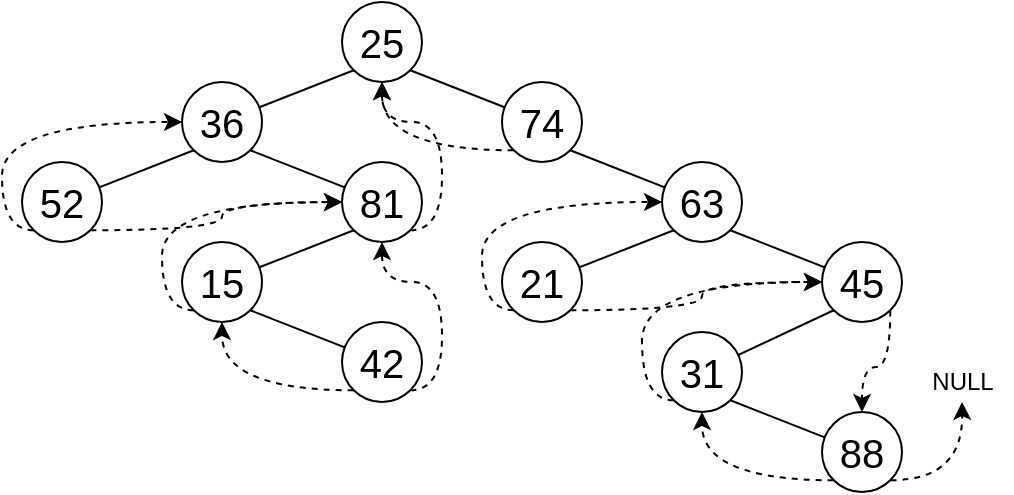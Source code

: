 <mxfile>
    <diagram id="RztGa1VaIQVtGMfaLFtk" name="第 1 页">
        <mxGraphModel dx="396" dy="227" grid="1" gridSize="10" guides="1" tooltips="1" connect="1" arrows="1" fold="1" page="1" pageScale="1" pageWidth="827" pageHeight="1169" math="0" shadow="0">
            <root>
                <mxCell id="0"/>
                <mxCell id="1" parent="0"/>
                <mxCell id="tMON7alQdKqwgXbIy_iY-1" style="edgeStyle=none;rounded=0;orthogonalLoop=1;jettySize=auto;html=1;exitX=0;exitY=1;exitDx=0;exitDy=0;entryX=0.5;entryY=0.5;entryDx=0;entryDy=0;entryPerimeter=0;fontSize=20;" parent="1" source="tMON7alQdKqwgXbIy_iY-3" target="tMON7alQdKqwgXbIy_iY-6" edge="1">
                    <mxGeometry relative="1" as="geometry"/>
                </mxCell>
                <mxCell id="tMON7alQdKqwgXbIy_iY-2" style="edgeStyle=none;rounded=0;orthogonalLoop=1;jettySize=auto;html=1;exitX=1;exitY=1;exitDx=0;exitDy=0;entryX=0.5;entryY=0.5;entryDx=0;entryDy=0;entryPerimeter=0;fontSize=20;" parent="1" source="tMON7alQdKqwgXbIy_iY-3" target="tMON7alQdKqwgXbIy_iY-8" edge="1">
                    <mxGeometry relative="1" as="geometry"/>
                </mxCell>
                <mxCell id="tMON7alQdKqwgXbIy_iY-3" value="25" style="ellipse;whiteSpace=wrap;html=1;aspect=fixed;fontSize=20;" parent="1" vertex="1">
                    <mxGeometry x="390" y="240" width="40" height="40" as="geometry"/>
                </mxCell>
                <mxCell id="tMON7alQdKqwgXbIy_iY-4" style="edgeStyle=none;rounded=0;orthogonalLoop=1;jettySize=auto;html=1;exitX=0;exitY=1;exitDx=0;exitDy=0;entryX=0.5;entryY=0.5;entryDx=0;entryDy=0;entryPerimeter=0;fontSize=20;" parent="1" source="tMON7alQdKqwgXbIy_iY-6" target="tMON7alQdKqwgXbIy_iY-9" edge="1">
                    <mxGeometry relative="1" as="geometry"/>
                </mxCell>
                <mxCell id="tMON7alQdKqwgXbIy_iY-5" style="edgeStyle=none;rounded=0;orthogonalLoop=1;jettySize=auto;html=1;exitX=1;exitY=1;exitDx=0;exitDy=0;entryX=0.5;entryY=0.5;entryDx=0;entryDy=0;entryPerimeter=0;fontSize=20;" parent="1" source="tMON7alQdKqwgXbIy_iY-6" target="tMON7alQdKqwgXbIy_iY-11" edge="1">
                    <mxGeometry relative="1" as="geometry"/>
                </mxCell>
                <mxCell id="tMON7alQdKqwgXbIy_iY-6" value="36" style="ellipse;whiteSpace=wrap;html=1;aspect=fixed;fontSize=20;" parent="1" vertex="1">
                    <mxGeometry x="310" y="280" width="40" height="40" as="geometry"/>
                </mxCell>
                <mxCell id="tMON7alQdKqwgXbIy_iY-7" style="edgeStyle=none;rounded=0;orthogonalLoop=1;jettySize=auto;html=1;exitX=1;exitY=1;exitDx=0;exitDy=0;entryX=0.5;entryY=0.5;entryDx=0;entryDy=0;entryPerimeter=0;fontSize=20;" parent="1" source="tMON7alQdKqwgXbIy_iY-8" target="tMON7alQdKqwgXbIy_iY-17" edge="1">
                    <mxGeometry relative="1" as="geometry"/>
                </mxCell>
                <mxCell id="15" style="edgeStyle=orthogonalEdgeStyle;curved=1;rounded=0;orthogonalLoop=1;jettySize=auto;html=1;exitX=0;exitY=1;exitDx=0;exitDy=0;entryX=0.5;entryY=1;entryDx=0;entryDy=0;dashed=1;" edge="1" parent="1" source="tMON7alQdKqwgXbIy_iY-8" target="tMON7alQdKqwgXbIy_iY-3">
                    <mxGeometry relative="1" as="geometry"/>
                </mxCell>
                <mxCell id="tMON7alQdKqwgXbIy_iY-8" value="74" style="ellipse;whiteSpace=wrap;html=1;aspect=fixed;fontSize=20;" parent="1" vertex="1">
                    <mxGeometry x="470" y="280" width="40" height="40" as="geometry"/>
                </mxCell>
                <mxCell id="8" style="edgeStyle=orthogonalEdgeStyle;curved=1;rounded=0;orthogonalLoop=1;jettySize=auto;html=1;exitX=0;exitY=1;exitDx=0;exitDy=0;entryX=0;entryY=0.5;entryDx=0;entryDy=0;dashed=1;" edge="1" parent="1" source="tMON7alQdKqwgXbIy_iY-9" target="tMON7alQdKqwgXbIy_iY-6">
                    <mxGeometry relative="1" as="geometry">
                        <Array as="points">
                            <mxPoint x="220" y="354"/>
                            <mxPoint x="220" y="300"/>
                        </Array>
                    </mxGeometry>
                </mxCell>
                <mxCell id="30" style="edgeStyle=orthogonalEdgeStyle;curved=1;rounded=0;orthogonalLoop=1;jettySize=auto;html=1;exitX=1;exitY=1;exitDx=0;exitDy=0;dashed=1;" edge="1" parent="1" source="tMON7alQdKqwgXbIy_iY-9">
                    <mxGeometry relative="1" as="geometry">
                        <mxPoint x="390" y="340" as="targetPoint"/>
                    </mxGeometry>
                </mxCell>
                <mxCell id="tMON7alQdKqwgXbIy_iY-9" value="52" style="ellipse;whiteSpace=wrap;html=1;aspect=fixed;fontSize=20;" parent="1" vertex="1">
                    <mxGeometry x="230" y="320" width="40" height="40" as="geometry"/>
                </mxCell>
                <mxCell id="tMON7alQdKqwgXbIy_iY-10" style="edgeStyle=none;rounded=0;orthogonalLoop=1;jettySize=auto;html=1;exitX=0;exitY=1;exitDx=0;exitDy=0;entryX=0.5;entryY=0.5;entryDx=0;entryDy=0;entryPerimeter=0;fontSize=20;" parent="1" source="tMON7alQdKqwgXbIy_iY-11" target="tMON7alQdKqwgXbIy_iY-13" edge="1">
                    <mxGeometry relative="1" as="geometry"/>
                </mxCell>
                <mxCell id="13" style="edgeStyle=orthogonalEdgeStyle;curved=1;rounded=0;orthogonalLoop=1;jettySize=auto;html=1;exitX=1;exitY=1;exitDx=0;exitDy=0;entryX=0.5;entryY=1;entryDx=0;entryDy=0;dashed=1;" edge="1" parent="1" source="tMON7alQdKqwgXbIy_iY-11" target="tMON7alQdKqwgXbIy_iY-3">
                    <mxGeometry relative="1" as="geometry">
                        <Array as="points">
                            <mxPoint x="440" y="354"/>
                            <mxPoint x="440" y="300"/>
                            <mxPoint x="410" y="300"/>
                        </Array>
                    </mxGeometry>
                </mxCell>
                <mxCell id="tMON7alQdKqwgXbIy_iY-11" value="81" style="ellipse;whiteSpace=wrap;html=1;aspect=fixed;fontSize=20;" parent="1" vertex="1">
                    <mxGeometry x="390" y="320" width="40" height="40" as="geometry"/>
                </mxCell>
                <mxCell id="tMON7alQdKqwgXbIy_iY-12" style="edgeStyle=none;rounded=0;orthogonalLoop=1;jettySize=auto;html=1;exitX=1;exitY=1;exitDx=0;exitDy=0;entryX=0.5;entryY=0.5;entryDx=0;entryDy=0;entryPerimeter=0;fontSize=20;" parent="1" source="tMON7alQdKqwgXbIy_iY-13" target="tMON7alQdKqwgXbIy_iY-14" edge="1">
                    <mxGeometry relative="1" as="geometry"/>
                </mxCell>
                <mxCell id="29" style="edgeStyle=orthogonalEdgeStyle;curved=1;rounded=0;orthogonalLoop=1;jettySize=auto;html=1;exitX=0;exitY=1;exitDx=0;exitDy=0;entryX=0;entryY=0.5;entryDx=0;entryDy=0;dashed=1;" edge="1" parent="1" source="tMON7alQdKqwgXbIy_iY-13" target="tMON7alQdKqwgXbIy_iY-11">
                    <mxGeometry relative="1" as="geometry">
                        <Array as="points">
                            <mxPoint x="300" y="394"/>
                            <mxPoint x="300" y="340"/>
                        </Array>
                    </mxGeometry>
                </mxCell>
                <mxCell id="tMON7alQdKqwgXbIy_iY-13" value="15" style="ellipse;whiteSpace=wrap;html=1;aspect=fixed;fontSize=20;" parent="1" vertex="1">
                    <mxGeometry x="310" y="360" width="40" height="40" as="geometry"/>
                </mxCell>
                <mxCell id="12" style="edgeStyle=orthogonalEdgeStyle;curved=1;rounded=0;orthogonalLoop=1;jettySize=auto;html=1;exitX=0;exitY=1;exitDx=0;exitDy=0;entryX=0.5;entryY=1;entryDx=0;entryDy=0;dashed=1;" edge="1" parent="1" source="tMON7alQdKqwgXbIy_iY-14" target="tMON7alQdKqwgXbIy_iY-13">
                    <mxGeometry relative="1" as="geometry"/>
                </mxCell>
                <mxCell id="14" style="edgeStyle=orthogonalEdgeStyle;curved=1;rounded=0;orthogonalLoop=1;jettySize=auto;html=1;exitX=1;exitY=1;exitDx=0;exitDy=0;entryX=0.5;entryY=1;entryDx=0;entryDy=0;dashed=1;" edge="1" parent="1" source="tMON7alQdKqwgXbIy_iY-14" target="tMON7alQdKqwgXbIy_iY-11">
                    <mxGeometry relative="1" as="geometry">
                        <Array as="points">
                            <mxPoint x="440" y="434"/>
                            <mxPoint x="440" y="380"/>
                            <mxPoint x="410" y="380"/>
                        </Array>
                    </mxGeometry>
                </mxCell>
                <mxCell id="tMON7alQdKqwgXbIy_iY-14" value="42" style="ellipse;whiteSpace=wrap;html=1;aspect=fixed;fontSize=20;" parent="1" vertex="1">
                    <mxGeometry x="390" y="400" width="40" height="40" as="geometry"/>
                </mxCell>
                <mxCell id="tMON7alQdKqwgXbIy_iY-15" style="edgeStyle=none;rounded=0;orthogonalLoop=1;jettySize=auto;html=1;exitX=1;exitY=1;exitDx=0;exitDy=0;entryX=0.5;entryY=0.5;entryDx=0;entryDy=0;entryPerimeter=0;fontSize=20;" parent="1" source="tMON7alQdKqwgXbIy_iY-17" target="tMON7alQdKqwgXbIy_iY-19" edge="1">
                    <mxGeometry relative="1" as="geometry"/>
                </mxCell>
                <mxCell id="tMON7alQdKqwgXbIy_iY-16" style="edgeStyle=none;rounded=0;orthogonalLoop=1;jettySize=auto;html=1;exitX=0;exitY=1;exitDx=0;exitDy=0;entryX=0.5;entryY=0.5;entryDx=0;entryDy=0;entryPerimeter=0;fontSize=20;" parent="1" source="tMON7alQdKqwgXbIy_iY-17" target="tMON7alQdKqwgXbIy_iY-20" edge="1">
                    <mxGeometry relative="1" as="geometry"/>
                </mxCell>
                <mxCell id="tMON7alQdKqwgXbIy_iY-17" value="63" style="ellipse;whiteSpace=wrap;html=1;aspect=fixed;fontSize=20;" parent="1" vertex="1">
                    <mxGeometry x="550" y="320" width="40" height="40" as="geometry"/>
                </mxCell>
                <mxCell id="tMON7alQdKqwgXbIy_iY-18" style="edgeStyle=none;rounded=0;orthogonalLoop=1;jettySize=auto;html=1;exitX=0;exitY=1;exitDx=0;exitDy=0;fontSize=20;" parent="1" source="tMON7alQdKqwgXbIy_iY-19" edge="1">
                    <mxGeometry relative="1" as="geometry">
                        <mxPoint x="570" y="425" as="targetPoint"/>
                    </mxGeometry>
                </mxCell>
                <mxCell id="35" style="edgeStyle=orthogonalEdgeStyle;curved=1;rounded=0;orthogonalLoop=1;jettySize=auto;html=1;exitX=1;exitY=1;exitDx=0;exitDy=0;entryX=0.5;entryY=0;entryDx=0;entryDy=0;dashed=1;" edge="1" parent="1" source="tMON7alQdKqwgXbIy_iY-19" target="tMON7alQdKqwgXbIy_iY-23">
                    <mxGeometry relative="1" as="geometry"/>
                </mxCell>
                <mxCell id="tMON7alQdKqwgXbIy_iY-19" value="45" style="ellipse;whiteSpace=wrap;html=1;aspect=fixed;fontSize=20;" parent="1" vertex="1">
                    <mxGeometry x="630" y="360" width="40" height="40" as="geometry"/>
                </mxCell>
                <mxCell id="27" style="edgeStyle=orthogonalEdgeStyle;curved=1;rounded=0;orthogonalLoop=1;jettySize=auto;html=1;exitX=0;exitY=1;exitDx=0;exitDy=0;entryX=0;entryY=0.5;entryDx=0;entryDy=0;dashed=1;" edge="1" parent="1" source="tMON7alQdKqwgXbIy_iY-20" target="tMON7alQdKqwgXbIy_iY-17">
                    <mxGeometry relative="1" as="geometry">
                        <Array as="points">
                            <mxPoint x="460" y="394"/>
                            <mxPoint x="460" y="340"/>
                        </Array>
                    </mxGeometry>
                </mxCell>
                <mxCell id="33" style="edgeStyle=orthogonalEdgeStyle;curved=1;rounded=0;orthogonalLoop=1;jettySize=auto;html=1;exitX=1;exitY=1;exitDx=0;exitDy=0;entryX=0;entryY=0.5;entryDx=0;entryDy=0;dashed=1;" edge="1" parent="1" source="tMON7alQdKqwgXbIy_iY-20" target="tMON7alQdKqwgXbIy_iY-19">
                    <mxGeometry relative="1" as="geometry"/>
                </mxCell>
                <mxCell id="tMON7alQdKqwgXbIy_iY-20" value="21" style="ellipse;whiteSpace=wrap;html=1;aspect=fixed;fontSize=20;" parent="1" vertex="1">
                    <mxGeometry x="470" y="360" width="40" height="40" as="geometry"/>
                </mxCell>
                <mxCell id="tMON7alQdKqwgXbIy_iY-21" style="edgeStyle=none;rounded=0;orthogonalLoop=1;jettySize=auto;html=1;exitX=1;exitY=1;exitDx=0;exitDy=0;entryX=0.5;entryY=0.5;entryDx=0;entryDy=0;entryPerimeter=0;fontSize=20;" parent="1" source="tMON7alQdKqwgXbIy_iY-22" target="tMON7alQdKqwgXbIy_iY-23" edge="1">
                    <mxGeometry relative="1" as="geometry"/>
                </mxCell>
                <mxCell id="34" style="edgeStyle=orthogonalEdgeStyle;curved=1;rounded=0;orthogonalLoop=1;jettySize=auto;html=1;exitX=0;exitY=1;exitDx=0;exitDy=0;dashed=1;" edge="1" parent="1" source="tMON7alQdKqwgXbIy_iY-22">
                    <mxGeometry relative="1" as="geometry">
                        <mxPoint x="630" y="380" as="targetPoint"/>
                        <Array as="points">
                            <mxPoint x="540" y="439"/>
                            <mxPoint x="540" y="380"/>
                        </Array>
                    </mxGeometry>
                </mxCell>
                <mxCell id="tMON7alQdKqwgXbIy_iY-22" value="31" style="ellipse;whiteSpace=wrap;html=1;aspect=fixed;fontSize=20;" parent="1" vertex="1">
                    <mxGeometry x="550" y="405" width="40" height="40" as="geometry"/>
                </mxCell>
                <mxCell id="36" style="edgeStyle=orthogonalEdgeStyle;curved=1;rounded=0;orthogonalLoop=1;jettySize=auto;html=1;exitX=0;exitY=1;exitDx=0;exitDy=0;entryX=0.5;entryY=1;entryDx=0;entryDy=0;dashed=1;" edge="1" parent="1" source="tMON7alQdKqwgXbIy_iY-23" target="tMON7alQdKqwgXbIy_iY-22">
                    <mxGeometry relative="1" as="geometry"/>
                </mxCell>
                <mxCell id="37" style="edgeStyle=orthogonalEdgeStyle;curved=1;rounded=0;orthogonalLoop=1;jettySize=auto;html=1;exitX=1;exitY=1;exitDx=0;exitDy=0;dashed=1;" edge="1" parent="1" source="tMON7alQdKqwgXbIy_iY-23">
                    <mxGeometry relative="1" as="geometry">
                        <mxPoint x="700" y="440" as="targetPoint"/>
                    </mxGeometry>
                </mxCell>
                <mxCell id="tMON7alQdKqwgXbIy_iY-23" value="88" style="ellipse;whiteSpace=wrap;html=1;aspect=fixed;fontSize=20;" parent="1" vertex="1">
                    <mxGeometry x="630" y="445" width="40" height="40" as="geometry"/>
                </mxCell>
                <mxCell id="38" value="NULL" style="text;html=1;align=center;verticalAlign=middle;resizable=0;points=[];autosize=1;strokeColor=none;" vertex="1" parent="1">
                    <mxGeometry x="675" y="420" width="50" height="20" as="geometry"/>
                </mxCell>
            </root>
        </mxGraphModel>
    </diagram>
</mxfile>